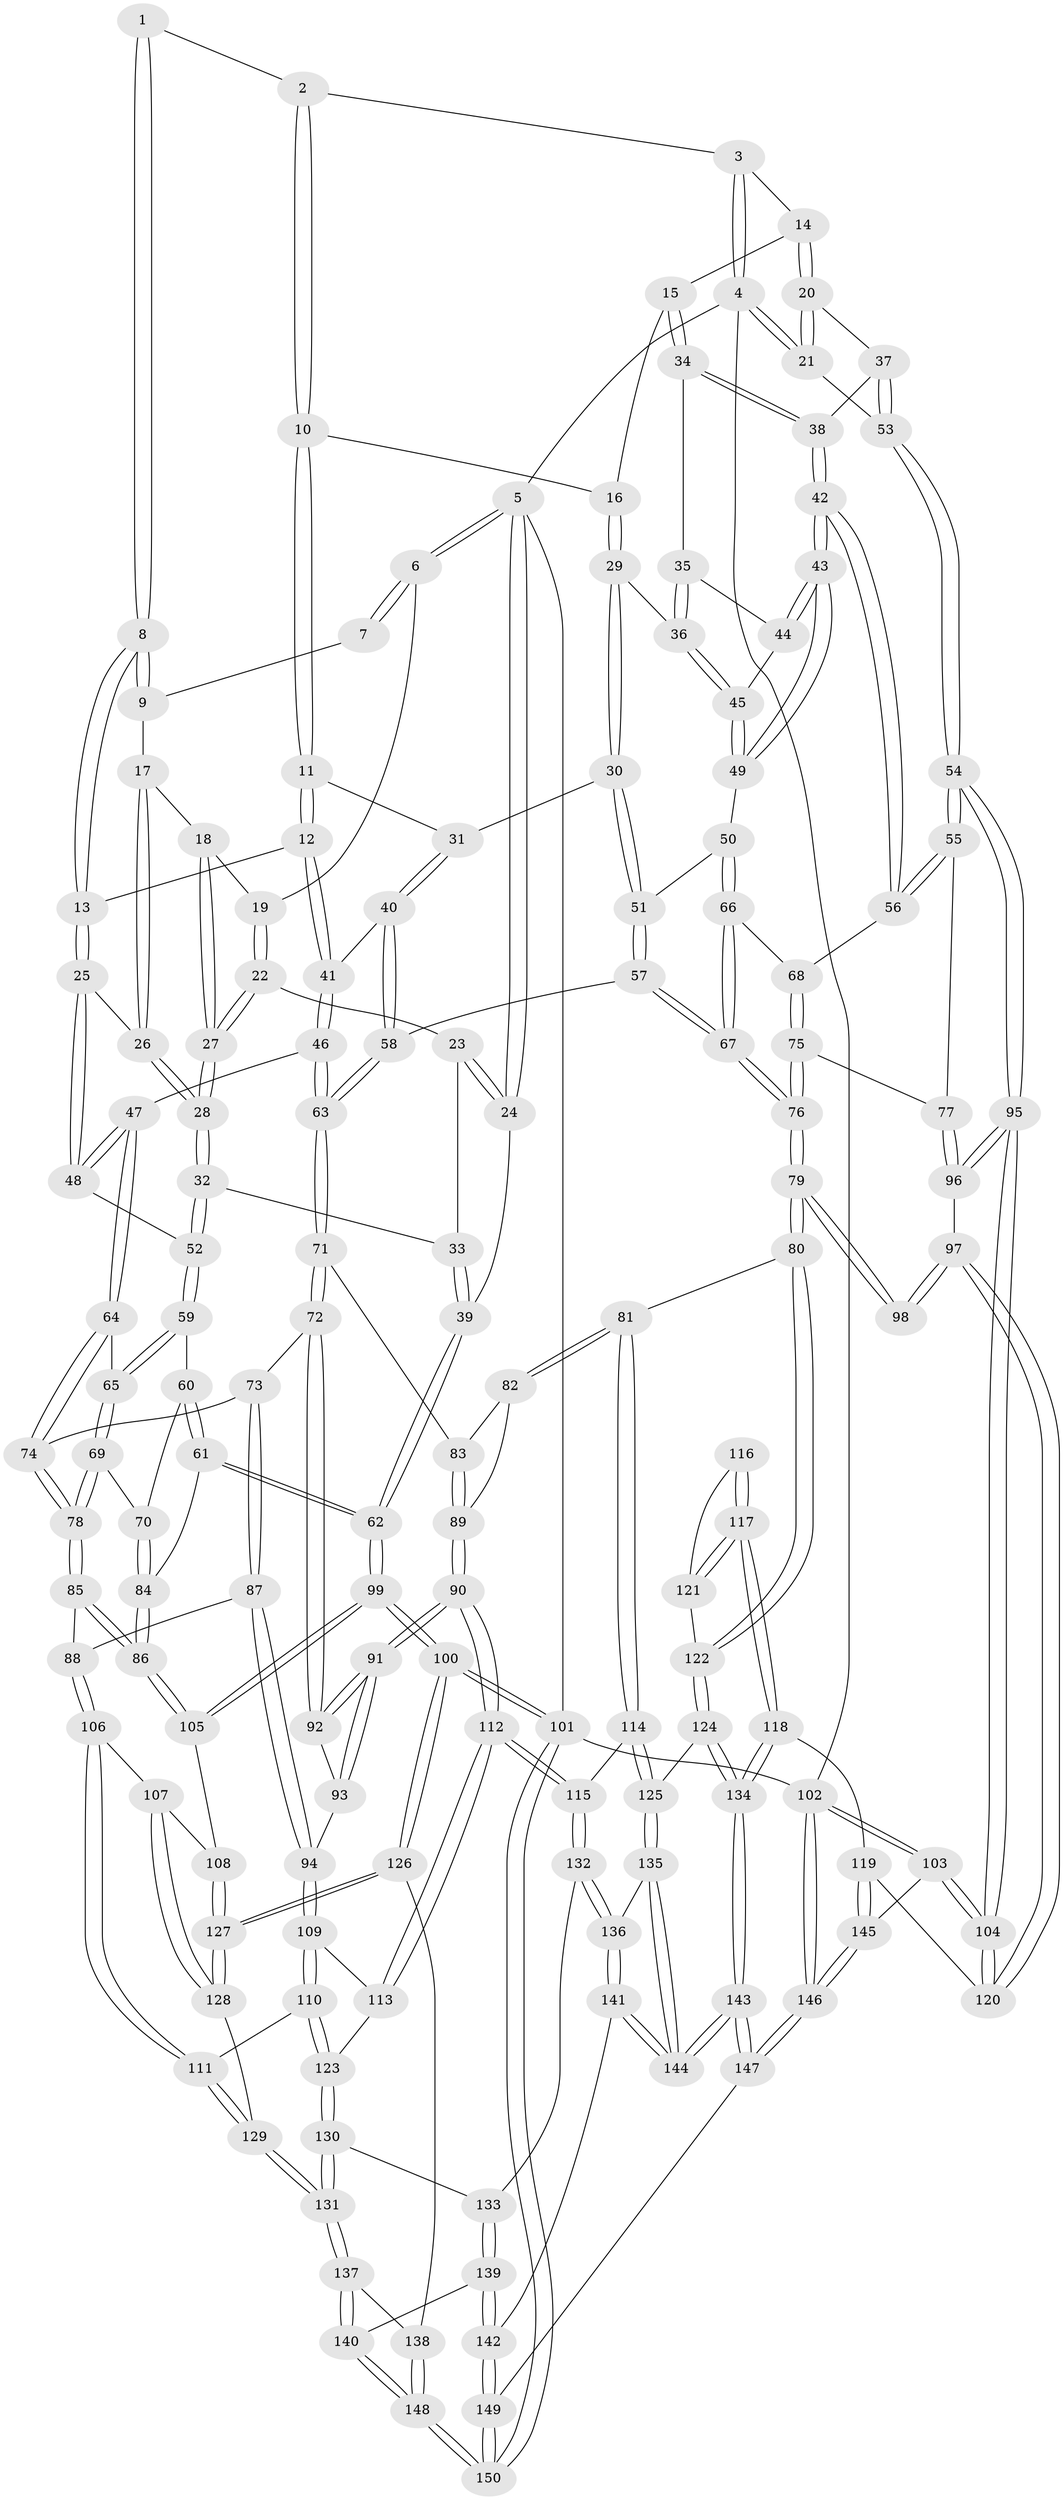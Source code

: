 // coarse degree distribution, {5: 0.09333333333333334, 4: 0.22666666666666666, 3: 0.5733333333333334, 2: 0.09333333333333334, 6: 0.013333333333333334}
// Generated by graph-tools (version 1.1) at 2025/54/03/04/25 22:54:36]
// undirected, 150 vertices, 372 edges
graph export_dot {
  node [color=gray90,style=filled];
  1 [pos="+0.2916938423207931+0"];
  2 [pos="+0.6410214435653148+0"];
  3 [pos="+0.6443262632875508+0"];
  4 [pos="+1+0"];
  5 [pos="+0+0"];
  6 [pos="+0+0"];
  7 [pos="+0.01934260446632491+0"];
  8 [pos="+0.3186688399078765+0.0641307958316562"];
  9 [pos="+0.18189758084651392+0.07897068537972907"];
  10 [pos="+0.6239561370557982+0"];
  11 [pos="+0.584849955702673+0.043918540179495945"];
  12 [pos="+0.3857872388539326+0.13117837854173692"];
  13 [pos="+0.34715861627367384+0.1138654936539739"];
  14 [pos="+0.8698625387829891+0.07523681993613066"];
  15 [pos="+0.8170730797105286+0.12300022269040341"];
  16 [pos="+0.7742335984414549+0.09965251870186094"];
  17 [pos="+0.16651465846402452+0.09673189138278858"];
  18 [pos="+0.15744211233420097+0.10069598735352556"];
  19 [pos="+0.07137189692233656+0.052601919950540095"];
  20 [pos="+1+0.02911847131372613"];
  21 [pos="+1+0"];
  22 [pos="+0.06636440985714036+0.12297052914275276"];
  23 [pos="+0.047785944207764185+0.14040005418771334"];
  24 [pos="+0+0"];
  25 [pos="+0.2623930757092254+0.1882638529999328"];
  26 [pos="+0.23059416035908814+0.19073863535911012"];
  27 [pos="+0.13137156387113555+0.13907237360521224"];
  28 [pos="+0.13436304372518948+0.23857332424649372"];
  29 [pos="+0.6951991078917067+0.1963446838681176"];
  30 [pos="+0.6472661602917155+0.19382737592660196"];
  31 [pos="+0.6009756465094304+0.11343894924195469"];
  32 [pos="+0.13304281135265714+0.24038739307624885"];
  33 [pos="+0.04585797883656495+0.17854065460728677"];
  34 [pos="+0.8224240476100392+0.16121437735006086"];
  35 [pos="+0.7925800654917826+0.1905872016844227"];
  36 [pos="+0.7172046962343169+0.20359079212389847"];
  37 [pos="+0.9027465259125933+0.20528258586224143"];
  38 [pos="+0.8905274172517699+0.2093342465504691"];
  39 [pos="+0+0.3136405588920968"];
  40 [pos="+0.48858488321125515+0.26715578242212606"];
  41 [pos="+0.4090590292068818+0.2098516007173997"];
  42 [pos="+0.8595587625225328+0.32394061918340955"];
  43 [pos="+0.8259443117067844+0.31163194560752655"];
  44 [pos="+0.792900010279814+0.22594274690415989"];
  45 [pos="+0.7462182740888108+0.2625713116345705"];
  46 [pos="+0.3458830761996022+0.30797530458823463"];
  47 [pos="+0.29816864294068995+0.32061752391103104"];
  48 [pos="+0.2802462404229005+0.29636925130826125"];
  49 [pos="+0.7500700205139603+0.31113533522640874"];
  50 [pos="+0.73756296118757+0.3179147817278051"];
  51 [pos="+0.6332457808989282+0.26890428338633454"];
  52 [pos="+0.12783431947201832+0.2718028543347187"];
  53 [pos="+1+0.3588258746122537"];
  54 [pos="+1+0.39818822156019623"];
  55 [pos="+0.8915107152307933+0.34698654482877334"];
  56 [pos="+0.8614983803844491+0.3269263744507879"];
  57 [pos="+0.5419929467578207+0.3671026645099434"];
  58 [pos="+0.5417972280936666+0.36709544522759646"];
  59 [pos="+0.12287732124175134+0.28151234777365075"];
  60 [pos="+0.06316967896573052+0.3109071987813827"];
  61 [pos="+0+0.3874610627643808"];
  62 [pos="+0+0.38566256311180447"];
  63 [pos="+0.4703735651937934+0.4145233647327939"];
  64 [pos="+0.2716957500896764+0.3792496265171721"];
  65 [pos="+0.19747393664350366+0.39774021414576466"];
  66 [pos="+0.7199637432839541+0.37498222544568033"];
  67 [pos="+0.6570894888254847+0.4551902113155169"];
  68 [pos="+0.8015422598174673+0.3962197608912647"];
  69 [pos="+0.18458637724239016+0.4203026798568203"];
  70 [pos="+0.13804203983814256+0.4492330167837391"];
  71 [pos="+0.4666293960655801+0.420304140264155"];
  72 [pos="+0.3956192301382659+0.463468368325703"];
  73 [pos="+0.3681200862101876+0.4633730870858584"];
  74 [pos="+0.3252392467744+0.44662746421188537"];
  75 [pos="+0.7848610263730401+0.4978476420313422"];
  76 [pos="+0.6972622728342834+0.5431089417131086"];
  77 [pos="+0.8507731586650542+0.4912099981126222"];
  78 [pos="+0.24342513108153935+0.5168886678493403"];
  79 [pos="+0.6922421065708313+0.5676897036907511"];
  80 [pos="+0.6849980704376897+0.5761561034776833"];
  81 [pos="+0.6784384759196603+0.5784941128379509"];
  82 [pos="+0.5645732474756195+0.56944306743246"];
  83 [pos="+0.48734203396448156+0.48177529217033227"];
  84 [pos="+0.09132511952468582+0.49131598885789896"];
  85 [pos="+0.23459606698954663+0.5743354647799153"];
  86 [pos="+0.1306688530680633+0.589240437261356"];
  87 [pos="+0.29150967429579877+0.5929945276061109"];
  88 [pos="+0.2466292916344701+0.5818469532803507"];
  89 [pos="+0.4659069801501832+0.6135466702578777"];
  90 [pos="+0.4599044563987937+0.6193481676646218"];
  91 [pos="+0.45857558974092083+0.6180606665882468"];
  92 [pos="+0.3973412019984689+0.4822543054673801"];
  93 [pos="+0.37256914697318744+0.5784502181056544"];
  94 [pos="+0.30556644007992423+0.6037604860368303"];
  95 [pos="+1+0.4606065812292398"];
  96 [pos="+0.9558439680938798+0.5383084396325295"];
  97 [pos="+0.8984425385526589+0.6292770165715269"];
  98 [pos="+0.8019731650704128+0.6272328893030716"];
  99 [pos="+0+0.5549406914719809"];
  100 [pos="+0+0.8989572977850141"];
  101 [pos="+0+1"];
  102 [pos="+1+1"];
  103 [pos="+1+0.9151628842425874"];
  104 [pos="+1+0.728092542477707"];
  105 [pos="+0.11676209399190364+0.6162768056879632"];
  106 [pos="+0.23616149378842027+0.6779047006906573"];
  107 [pos="+0.2085226980937105+0.6999945366595146"];
  108 [pos="+0.11398661925415716+0.6392642873379033"];
  109 [pos="+0.30628952395674397+0.6053764771964408"];
  110 [pos="+0.30864002775990024+0.6895499772479544"];
  111 [pos="+0.2924125257697466+0.6991545905146013"];
  112 [pos="+0.45536234137168674+0.6638110663213205"];
  113 [pos="+0.4145191110371939+0.6655714751166132"];
  114 [pos="+0.5271822508735128+0.7280770784512971"];
  115 [pos="+0.48976589039130497+0.7236538086477606"];
  116 [pos="+0.8020793002096502+0.6281027497644611"];
  117 [pos="+0.8420303613268417+0.8052890932374687"];
  118 [pos="+0.8546962686137396+0.8189615666063991"];
  119 [pos="+0.8588544749783532+0.8187841715503409"];
  120 [pos="+0.9350064404200137+0.7453417052901052"];
  121 [pos="+0.7678869995721791+0.756866736473793"];
  122 [pos="+0.7024864848512987+0.7252560037629174"];
  123 [pos="+0.33983672657399194+0.7069564391082074"];
  124 [pos="+0.6386558158380404+0.8034797687936449"];
  125 [pos="+0.584710803142629+0.7845606967272324"];
  126 [pos="+0+0.8187826896176198"];
  127 [pos="+0.04518876988548925+0.7692553810946527"];
  128 [pos="+0.22379519674363235+0.7837017394016018"];
  129 [pos="+0.23830757117573947+0.7930212145925563"];
  130 [pos="+0.3557597926025638+0.7664650176609179"];
  131 [pos="+0.2438407146305583+0.8011832443670434"];
  132 [pos="+0.43234449443466244+0.7958946816404796"];
  133 [pos="+0.41361198861302995+0.7983278011842638"];
  134 [pos="+0.7007264922877813+0.9519872440349308"];
  135 [pos="+0.5154575242393167+0.8903703445814476"];
  136 [pos="+0.4693435763127757+0.8712499997030316"];
  137 [pos="+0.25490749311684247+0.8787715963259783"];
  138 [pos="+0.11648410097671452+0.8941903482952198"];
  139 [pos="+0.33439696367289784+0.8849605804922593"];
  140 [pos="+0.26178552256650345+0.8875438897475318"];
  141 [pos="+0.42043899424643627+0.9301710172153096"];
  142 [pos="+0.39821774861907067+0.9438233768732975"];
  143 [pos="+0.6618275408994782+1"];
  144 [pos="+0.6114219332619503+1"];
  145 [pos="+0.9099092990191617+0.8793355199583421"];
  146 [pos="+0.985449082165882+1"];
  147 [pos="+0.6670715197367099+1"];
  148 [pos="+0.2255223703364356+1"];
  149 [pos="+0.373841444469774+1"];
  150 [pos="+0.2262281774592937+1"];
  1 -- 2;
  1 -- 8;
  1 -- 8;
  2 -- 3;
  2 -- 10;
  2 -- 10;
  3 -- 4;
  3 -- 4;
  3 -- 14;
  4 -- 5;
  4 -- 21;
  4 -- 21;
  4 -- 102;
  5 -- 6;
  5 -- 6;
  5 -- 24;
  5 -- 24;
  5 -- 101;
  6 -- 7;
  6 -- 7;
  6 -- 19;
  7 -- 9;
  8 -- 9;
  8 -- 9;
  8 -- 13;
  8 -- 13;
  9 -- 17;
  10 -- 11;
  10 -- 11;
  10 -- 16;
  11 -- 12;
  11 -- 12;
  11 -- 31;
  12 -- 13;
  12 -- 41;
  12 -- 41;
  13 -- 25;
  13 -- 25;
  14 -- 15;
  14 -- 20;
  14 -- 20;
  15 -- 16;
  15 -- 34;
  15 -- 34;
  16 -- 29;
  16 -- 29;
  17 -- 18;
  17 -- 26;
  17 -- 26;
  18 -- 19;
  18 -- 27;
  18 -- 27;
  19 -- 22;
  19 -- 22;
  20 -- 21;
  20 -- 21;
  20 -- 37;
  21 -- 53;
  22 -- 23;
  22 -- 27;
  22 -- 27;
  23 -- 24;
  23 -- 24;
  23 -- 33;
  24 -- 39;
  25 -- 26;
  25 -- 48;
  25 -- 48;
  26 -- 28;
  26 -- 28;
  27 -- 28;
  27 -- 28;
  28 -- 32;
  28 -- 32;
  29 -- 30;
  29 -- 30;
  29 -- 36;
  30 -- 31;
  30 -- 51;
  30 -- 51;
  31 -- 40;
  31 -- 40;
  32 -- 33;
  32 -- 52;
  32 -- 52;
  33 -- 39;
  33 -- 39;
  34 -- 35;
  34 -- 38;
  34 -- 38;
  35 -- 36;
  35 -- 36;
  35 -- 44;
  36 -- 45;
  36 -- 45;
  37 -- 38;
  37 -- 53;
  37 -- 53;
  38 -- 42;
  38 -- 42;
  39 -- 62;
  39 -- 62;
  40 -- 41;
  40 -- 58;
  40 -- 58;
  41 -- 46;
  41 -- 46;
  42 -- 43;
  42 -- 43;
  42 -- 56;
  42 -- 56;
  43 -- 44;
  43 -- 44;
  43 -- 49;
  43 -- 49;
  44 -- 45;
  45 -- 49;
  45 -- 49;
  46 -- 47;
  46 -- 63;
  46 -- 63;
  47 -- 48;
  47 -- 48;
  47 -- 64;
  47 -- 64;
  48 -- 52;
  49 -- 50;
  50 -- 51;
  50 -- 66;
  50 -- 66;
  51 -- 57;
  51 -- 57;
  52 -- 59;
  52 -- 59;
  53 -- 54;
  53 -- 54;
  54 -- 55;
  54 -- 55;
  54 -- 95;
  54 -- 95;
  55 -- 56;
  55 -- 56;
  55 -- 77;
  56 -- 68;
  57 -- 58;
  57 -- 67;
  57 -- 67;
  58 -- 63;
  58 -- 63;
  59 -- 60;
  59 -- 65;
  59 -- 65;
  60 -- 61;
  60 -- 61;
  60 -- 70;
  61 -- 62;
  61 -- 62;
  61 -- 84;
  62 -- 99;
  62 -- 99;
  63 -- 71;
  63 -- 71;
  64 -- 65;
  64 -- 74;
  64 -- 74;
  65 -- 69;
  65 -- 69;
  66 -- 67;
  66 -- 67;
  66 -- 68;
  67 -- 76;
  67 -- 76;
  68 -- 75;
  68 -- 75;
  69 -- 70;
  69 -- 78;
  69 -- 78;
  70 -- 84;
  70 -- 84;
  71 -- 72;
  71 -- 72;
  71 -- 83;
  72 -- 73;
  72 -- 92;
  72 -- 92;
  73 -- 74;
  73 -- 87;
  73 -- 87;
  74 -- 78;
  74 -- 78;
  75 -- 76;
  75 -- 76;
  75 -- 77;
  76 -- 79;
  76 -- 79;
  77 -- 96;
  77 -- 96;
  78 -- 85;
  78 -- 85;
  79 -- 80;
  79 -- 80;
  79 -- 98;
  79 -- 98;
  80 -- 81;
  80 -- 122;
  80 -- 122;
  81 -- 82;
  81 -- 82;
  81 -- 114;
  81 -- 114;
  82 -- 83;
  82 -- 89;
  83 -- 89;
  83 -- 89;
  84 -- 86;
  84 -- 86;
  85 -- 86;
  85 -- 86;
  85 -- 88;
  86 -- 105;
  86 -- 105;
  87 -- 88;
  87 -- 94;
  87 -- 94;
  88 -- 106;
  88 -- 106;
  89 -- 90;
  89 -- 90;
  90 -- 91;
  90 -- 91;
  90 -- 112;
  90 -- 112;
  91 -- 92;
  91 -- 92;
  91 -- 93;
  91 -- 93;
  92 -- 93;
  93 -- 94;
  94 -- 109;
  94 -- 109;
  95 -- 96;
  95 -- 96;
  95 -- 104;
  95 -- 104;
  96 -- 97;
  97 -- 98;
  97 -- 98;
  97 -- 120;
  97 -- 120;
  99 -- 100;
  99 -- 100;
  99 -- 105;
  99 -- 105;
  100 -- 101;
  100 -- 101;
  100 -- 126;
  100 -- 126;
  101 -- 150;
  101 -- 150;
  101 -- 102;
  102 -- 103;
  102 -- 103;
  102 -- 146;
  102 -- 146;
  103 -- 104;
  103 -- 104;
  103 -- 145;
  104 -- 120;
  104 -- 120;
  105 -- 108;
  106 -- 107;
  106 -- 111;
  106 -- 111;
  107 -- 108;
  107 -- 128;
  107 -- 128;
  108 -- 127;
  108 -- 127;
  109 -- 110;
  109 -- 110;
  109 -- 113;
  110 -- 111;
  110 -- 123;
  110 -- 123;
  111 -- 129;
  111 -- 129;
  112 -- 113;
  112 -- 113;
  112 -- 115;
  112 -- 115;
  113 -- 123;
  114 -- 115;
  114 -- 125;
  114 -- 125;
  115 -- 132;
  115 -- 132;
  116 -- 117;
  116 -- 117;
  116 -- 121;
  117 -- 118;
  117 -- 118;
  117 -- 121;
  117 -- 121;
  118 -- 119;
  118 -- 134;
  118 -- 134;
  119 -- 120;
  119 -- 145;
  119 -- 145;
  121 -- 122;
  122 -- 124;
  122 -- 124;
  123 -- 130;
  123 -- 130;
  124 -- 125;
  124 -- 134;
  124 -- 134;
  125 -- 135;
  125 -- 135;
  126 -- 127;
  126 -- 127;
  126 -- 138;
  127 -- 128;
  127 -- 128;
  128 -- 129;
  129 -- 131;
  129 -- 131;
  130 -- 131;
  130 -- 131;
  130 -- 133;
  131 -- 137;
  131 -- 137;
  132 -- 133;
  132 -- 136;
  132 -- 136;
  133 -- 139;
  133 -- 139;
  134 -- 143;
  134 -- 143;
  135 -- 136;
  135 -- 144;
  135 -- 144;
  136 -- 141;
  136 -- 141;
  137 -- 138;
  137 -- 140;
  137 -- 140;
  138 -- 148;
  138 -- 148;
  139 -- 140;
  139 -- 142;
  139 -- 142;
  140 -- 148;
  140 -- 148;
  141 -- 142;
  141 -- 144;
  141 -- 144;
  142 -- 149;
  142 -- 149;
  143 -- 144;
  143 -- 144;
  143 -- 147;
  143 -- 147;
  145 -- 146;
  145 -- 146;
  146 -- 147;
  146 -- 147;
  147 -- 149;
  148 -- 150;
  148 -- 150;
  149 -- 150;
  149 -- 150;
}

